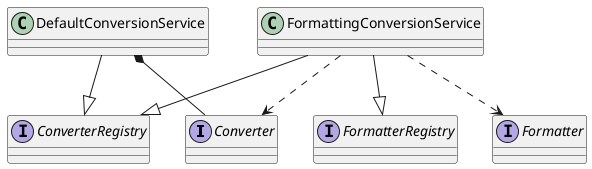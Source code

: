 @startuml
interface Converter
interface ConverterRegistry
interface FormatterRegistry
interface Formatter
DefaultConversionService -|> ConverterRegistry
DefaultConversionService *-- Converter
FormattingConversionService --|> ConverterRegistry
FormattingConversionService --|> FormatterRegistry
FormattingConversionService ..> Formatter
FormattingConversionService ..> Converter
@enduml